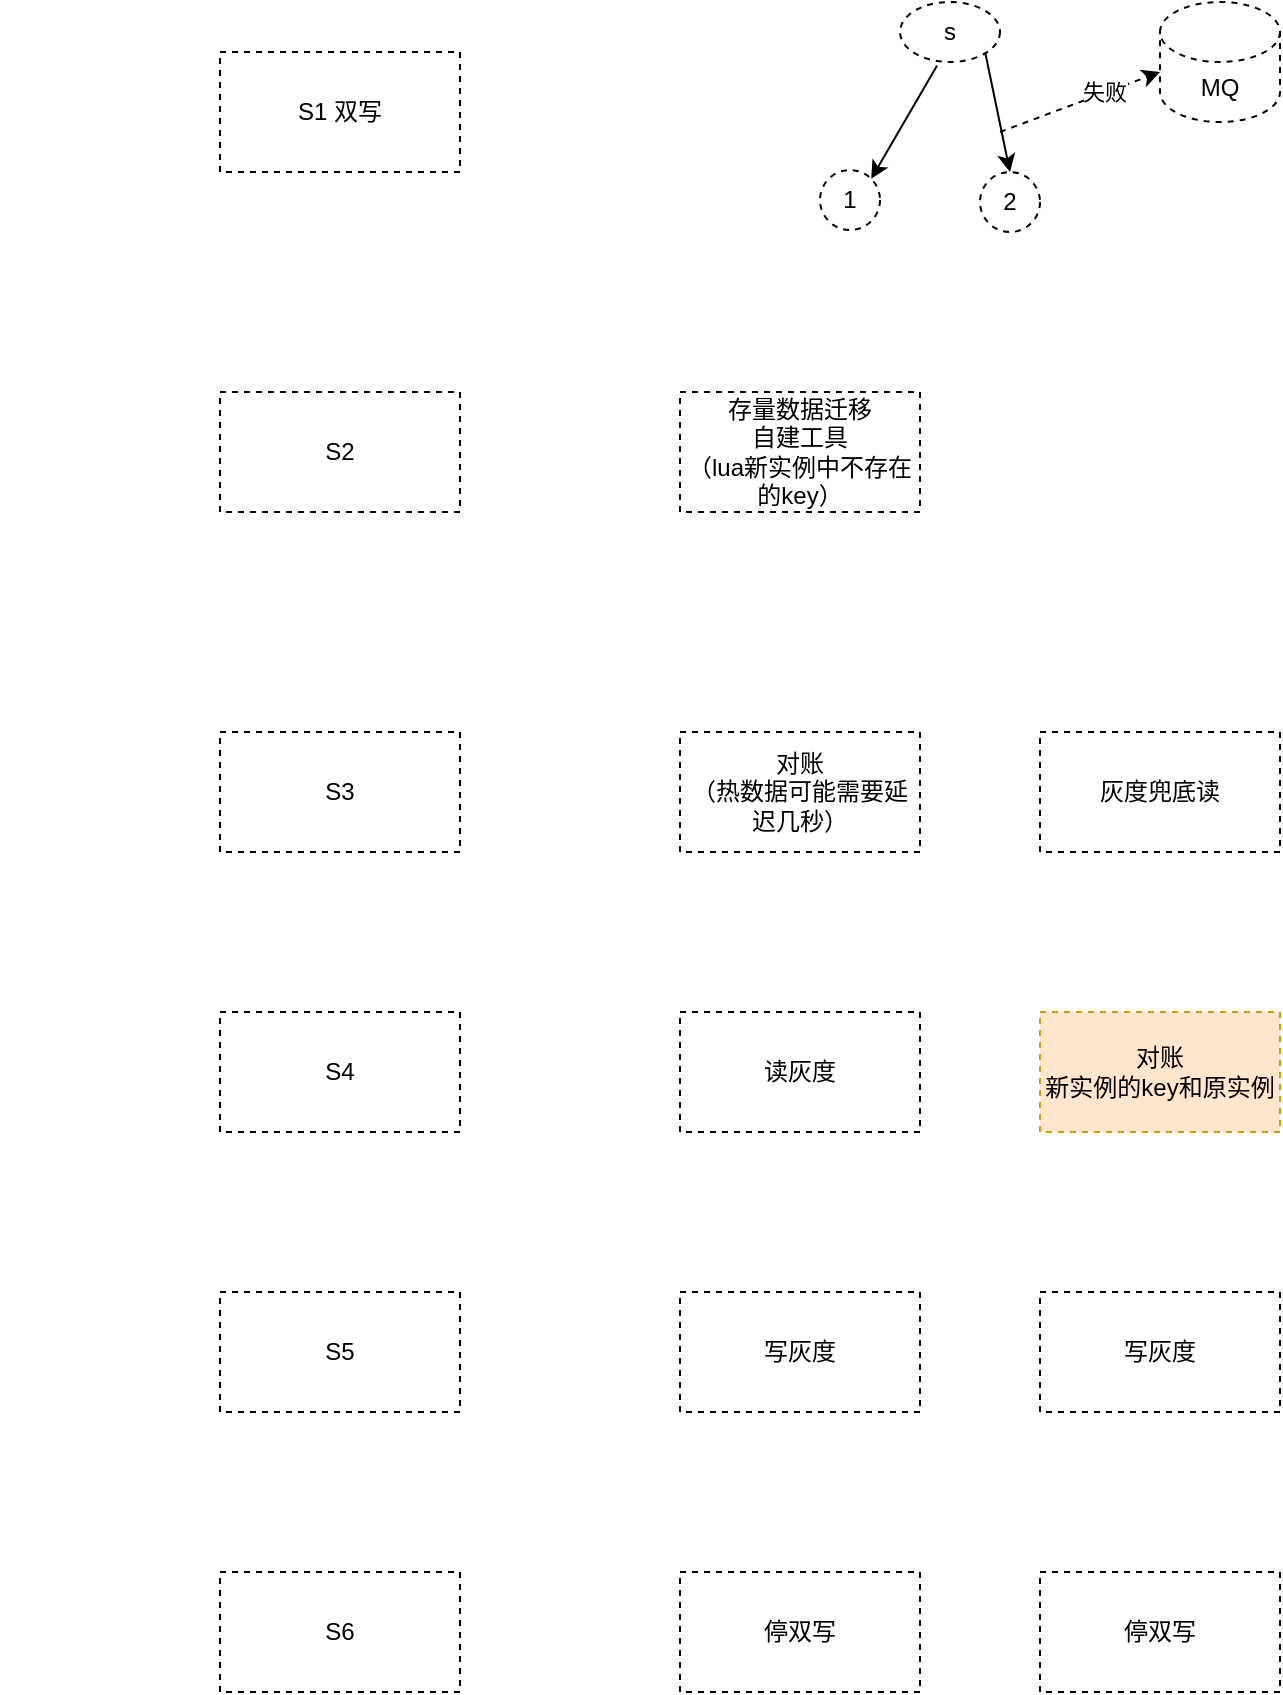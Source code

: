 <mxfile version="20.8.1" type="github">
  <diagram id="jsjYU_Txn0sp7lz1TC-h" name="第 1 页">
    <mxGraphModel dx="2373" dy="-427" grid="1" gridSize="10" guides="1" tooltips="1" connect="1" arrows="1" fold="1" page="1" pageScale="1" pageWidth="827" pageHeight="1169" math="0" shadow="0">
      <root>
        <mxCell id="0" />
        <mxCell id="1" parent="0" />
        <mxCell id="DXR3qiWjVmH9UOqzKoYP-17" value="2" style="ellipse;whiteSpace=wrap;html=1;aspect=fixed;fillColor=none;dashed=1;" parent="1" vertex="1">
          <mxGeometry x="-290" y="1310" width="30" height="30" as="geometry" />
        </mxCell>
        <mxCell id="DXR3qiWjVmH9UOqzKoYP-19" value="" style="rounded=0;whiteSpace=wrap;html=1;fillColor=none;strokeColor=none;dashed=1;" parent="1" vertex="1">
          <mxGeometry x="-780" y="1255" width="120" height="60" as="geometry" />
        </mxCell>
        <mxCell id="DXR3qiWjVmH9UOqzKoYP-21" value="S1 双写" style="rounded=0;whiteSpace=wrap;html=1;dashed=1;fillColor=none;" parent="1" vertex="1">
          <mxGeometry x="-670" y="1250" width="120" height="60" as="geometry" />
        </mxCell>
        <mxCell id="DXR3qiWjVmH9UOqzKoYP-22" value="1" style="ellipse;whiteSpace=wrap;html=1;aspect=fixed;fillColor=none;dashed=1;" parent="1" vertex="1">
          <mxGeometry x="-370" y="1309" width="30" height="30" as="geometry" />
        </mxCell>
        <mxCell id="DXR3qiWjVmH9UOqzKoYP-23" value="s" style="ellipse;whiteSpace=wrap;html=1;dashed=1;fillColor=none;" parent="1" vertex="1">
          <mxGeometry x="-330" y="1225" width="50" height="30" as="geometry" />
        </mxCell>
        <mxCell id="DXR3qiWjVmH9UOqzKoYP-24" value="" style="endArrow=classic;html=1;rounded=0;exitX=0.371;exitY=1.06;exitDx=0;exitDy=0;exitPerimeter=0;entryX=1;entryY=0;entryDx=0;entryDy=0;" parent="1" source="DXR3qiWjVmH9UOqzKoYP-23" target="DXR3qiWjVmH9UOqzKoYP-22" edge="1">
          <mxGeometry width="50" height="50" relative="1" as="geometry">
            <mxPoint x="-40" y="1240" as="sourcePoint" />
            <mxPoint x="10" y="1190" as="targetPoint" />
          </mxGeometry>
        </mxCell>
        <mxCell id="DXR3qiWjVmH9UOqzKoYP-25" value="" style="endArrow=classic;html=1;rounded=0;exitX=1;exitY=1;exitDx=0;exitDy=0;entryX=0.5;entryY=0;entryDx=0;entryDy=0;" parent="1" source="DXR3qiWjVmH9UOqzKoYP-23" target="DXR3qiWjVmH9UOqzKoYP-17" edge="1">
          <mxGeometry width="50" height="50" relative="1" as="geometry">
            <mxPoint x="-40" y="1240" as="sourcePoint" />
            <mxPoint x="10" y="1190" as="targetPoint" />
          </mxGeometry>
        </mxCell>
        <mxCell id="DXR3qiWjVmH9UOqzKoYP-26" value="S2" style="rounded=0;whiteSpace=wrap;html=1;dashed=1;fillColor=none;" parent="1" vertex="1">
          <mxGeometry x="-670" y="1420" width="120" height="60" as="geometry" />
        </mxCell>
        <mxCell id="DXR3qiWjVmH9UOqzKoYP-35" value="存量数据迁移&lt;br&gt;自建工具&lt;br&gt;（lua新实例中不存在的key）" style="rounded=0;whiteSpace=wrap;html=1;dashed=1;fillColor=none;" parent="1" vertex="1">
          <mxGeometry x="-440" y="1420" width="120" height="60" as="geometry" />
        </mxCell>
        <mxCell id="DXR3qiWjVmH9UOqzKoYP-36" value="灰度兜底读" style="rounded=0;whiteSpace=wrap;html=1;dashed=1;fillColor=none;" parent="1" vertex="1">
          <mxGeometry x="-260" y="1590" width="120" height="60" as="geometry" />
        </mxCell>
        <mxCell id="DXR3qiWjVmH9UOqzKoYP-37" value="S3" style="rounded=0;whiteSpace=wrap;html=1;dashed=1;fillColor=none;" parent="1" vertex="1">
          <mxGeometry x="-670" y="1590" width="120" height="60" as="geometry" />
        </mxCell>
        <mxCell id="DXR3qiWjVmH9UOqzKoYP-38" value="对账&lt;br&gt;（热数据可能需要延迟几秒）" style="rounded=0;whiteSpace=wrap;html=1;dashed=1;fillColor=none;" parent="1" vertex="1">
          <mxGeometry x="-440" y="1590" width="120" height="60" as="geometry" />
        </mxCell>
        <mxCell id="DXR3qiWjVmH9UOqzKoYP-39" value="" style="endArrow=classic;html=1;rounded=0;dashed=1;" parent="1" edge="1">
          <mxGeometry width="50" height="50" relative="1" as="geometry">
            <mxPoint x="-280" y="1290" as="sourcePoint" />
            <mxPoint x="-200" y="1260" as="targetPoint" />
          </mxGeometry>
        </mxCell>
        <mxCell id="DXR3qiWjVmH9UOqzKoYP-41" value="失败" style="edgeLabel;html=1;align=center;verticalAlign=middle;resizable=0;points=[];" parent="DXR3qiWjVmH9UOqzKoYP-39" vertex="1" connectable="0">
          <mxGeometry x="0.314" y="1" relative="1" as="geometry">
            <mxPoint as="offset" />
          </mxGeometry>
        </mxCell>
        <mxCell id="DXR3qiWjVmH9UOqzKoYP-40" value="MQ" style="shape=cylinder3;whiteSpace=wrap;html=1;boundedLbl=1;backgroundOutline=1;size=15;dashed=1;fillColor=none;" parent="1" vertex="1">
          <mxGeometry x="-200" y="1225" width="60" height="60" as="geometry" />
        </mxCell>
        <mxCell id="DXR3qiWjVmH9UOqzKoYP-42" value="S4" style="rounded=0;whiteSpace=wrap;html=1;dashed=1;fillColor=none;" parent="1" vertex="1">
          <mxGeometry x="-670" y="1730" width="120" height="60" as="geometry" />
        </mxCell>
        <mxCell id="DXR3qiWjVmH9UOqzKoYP-43" value="读灰度" style="rounded=0;whiteSpace=wrap;html=1;dashed=1;fillColor=none;" parent="1" vertex="1">
          <mxGeometry x="-440" y="1730" width="120" height="60" as="geometry" />
        </mxCell>
        <mxCell id="DXR3qiWjVmH9UOqzKoYP-44" value="写灰度" style="rounded=0;whiteSpace=wrap;html=1;dashed=1;fillColor=none;" parent="1" vertex="1">
          <mxGeometry x="-440" y="1870" width="120" height="60" as="geometry" />
        </mxCell>
        <mxCell id="DXR3qiWjVmH9UOqzKoYP-46" value="S5" style="rounded=0;whiteSpace=wrap;html=1;dashed=1;fillColor=none;" parent="1" vertex="1">
          <mxGeometry x="-670" y="1870" width="120" height="60" as="geometry" />
        </mxCell>
        <mxCell id="DXR3qiWjVmH9UOqzKoYP-48" value="S6" style="rounded=0;whiteSpace=wrap;html=1;dashed=1;fillColor=none;" parent="1" vertex="1">
          <mxGeometry x="-670" y="2010" width="120" height="60" as="geometry" />
        </mxCell>
        <mxCell id="DXR3qiWjVmH9UOqzKoYP-49" value="停双写" style="rounded=0;whiteSpace=wrap;html=1;dashed=1;fillColor=none;" parent="1" vertex="1">
          <mxGeometry x="-440" y="2010" width="120" height="60" as="geometry" />
        </mxCell>
        <mxCell id="DXR3qiWjVmH9UOqzKoYP-51" value="写灰度" style="rounded=0;whiteSpace=wrap;html=1;dashed=1;fillColor=none;" parent="1" vertex="1">
          <mxGeometry x="-260" y="1870" width="120" height="60" as="geometry" />
        </mxCell>
        <mxCell id="DXR3qiWjVmH9UOqzKoYP-52" value="停双写" style="rounded=0;whiteSpace=wrap;html=1;dashed=1;fillColor=none;" parent="1" vertex="1">
          <mxGeometry x="-260" y="2010" width="120" height="60" as="geometry" />
        </mxCell>
        <mxCell id="DXR3qiWjVmH9UOqzKoYP-53" value="对账&lt;br&gt;新实例的key和原实例" style="rounded=0;whiteSpace=wrap;html=1;dashed=1;fillColor=#ffe6cc;strokeColor=#d79b00;" parent="1" vertex="1">
          <mxGeometry x="-260" y="1730" width="120" height="60" as="geometry" />
        </mxCell>
      </root>
    </mxGraphModel>
  </diagram>
</mxfile>
